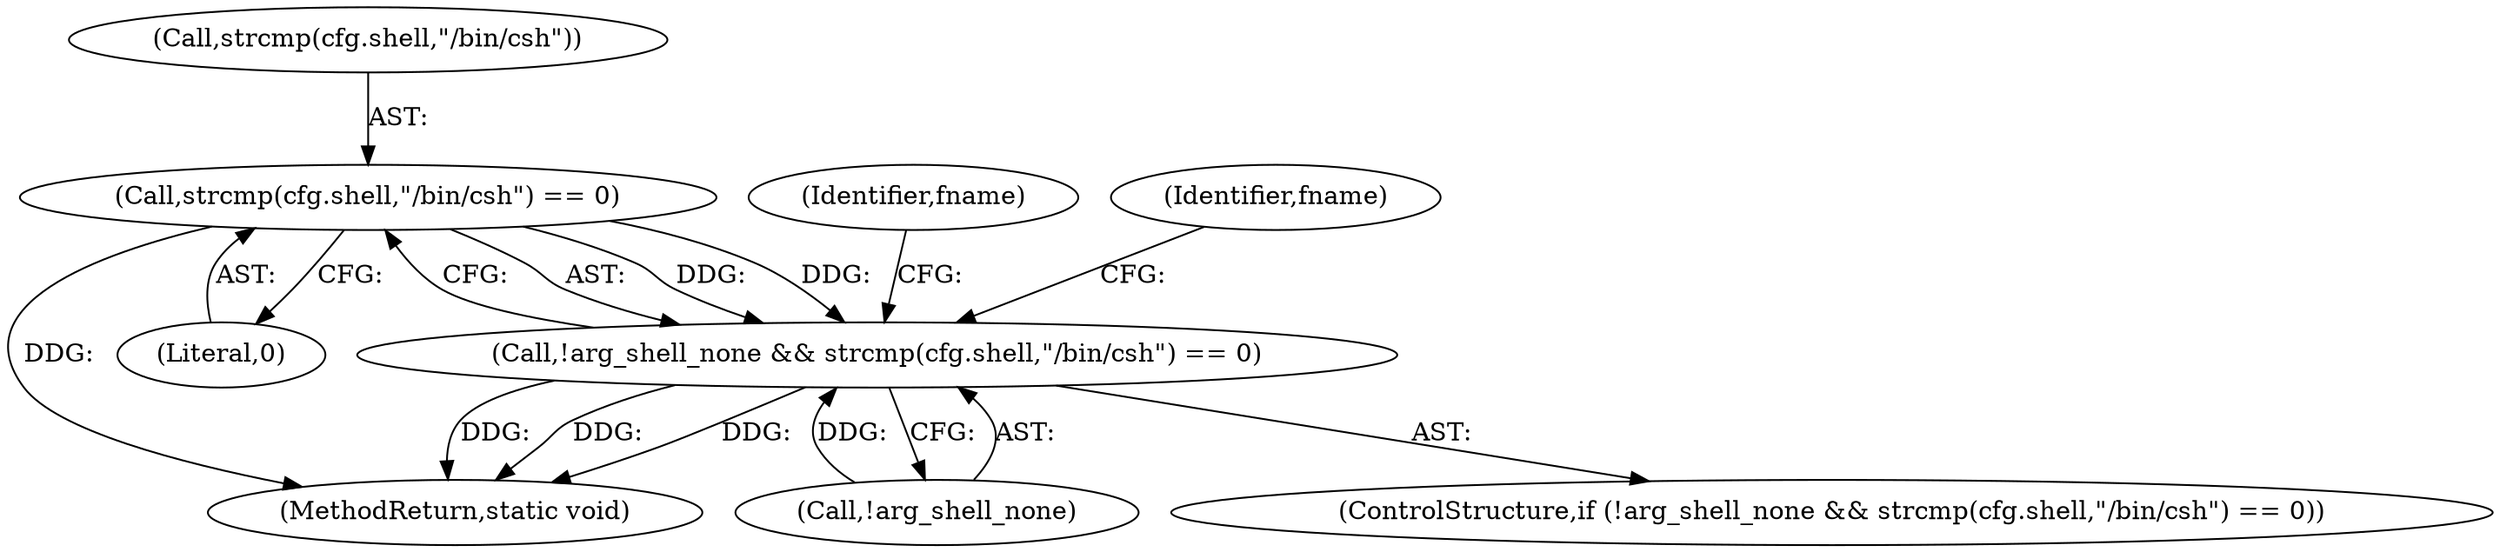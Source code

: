 digraph "0_firejail_b8a4ff9775318ca5e679183884a6a63f3da8f863_1@API" {
"1000179" [label="(Call,strcmp(cfg.shell,\"/bin/csh\") == 0)"];
"1000176" [label="(Call,!arg_shell_none && strcmp(cfg.shell,\"/bin/csh\") == 0)"];
"1000179" [label="(Call,strcmp(cfg.shell,\"/bin/csh\") == 0)"];
"1000180" [label="(Call,strcmp(cfg.shell,\"/bin/csh\"))"];
"1000176" [label="(Call,!arg_shell_none && strcmp(cfg.shell,\"/bin/csh\") == 0)"];
"1000175" [label="(ControlStructure,if (!arg_shell_none && strcmp(cfg.shell,\"/bin/csh\") == 0))"];
"1000185" [label="(Literal,0)"];
"1000191" [label="(Identifier,fname)"];
"1000275" [label="(MethodReturn,static void)"];
"1000177" [label="(Call,!arg_shell_none)"];
"1000241" [label="(Identifier,fname)"];
"1000179" -> "1000176"  [label="AST: "];
"1000179" -> "1000185"  [label="CFG: "];
"1000180" -> "1000179"  [label="AST: "];
"1000185" -> "1000179"  [label="AST: "];
"1000176" -> "1000179"  [label="CFG: "];
"1000179" -> "1000275"  [label="DDG: "];
"1000179" -> "1000176"  [label="DDG: "];
"1000179" -> "1000176"  [label="DDG: "];
"1000176" -> "1000175"  [label="AST: "];
"1000176" -> "1000177"  [label="CFG: "];
"1000177" -> "1000176"  [label="AST: "];
"1000191" -> "1000176"  [label="CFG: "];
"1000241" -> "1000176"  [label="CFG: "];
"1000176" -> "1000275"  [label="DDG: "];
"1000176" -> "1000275"  [label="DDG: "];
"1000176" -> "1000275"  [label="DDG: "];
"1000177" -> "1000176"  [label="DDG: "];
}
